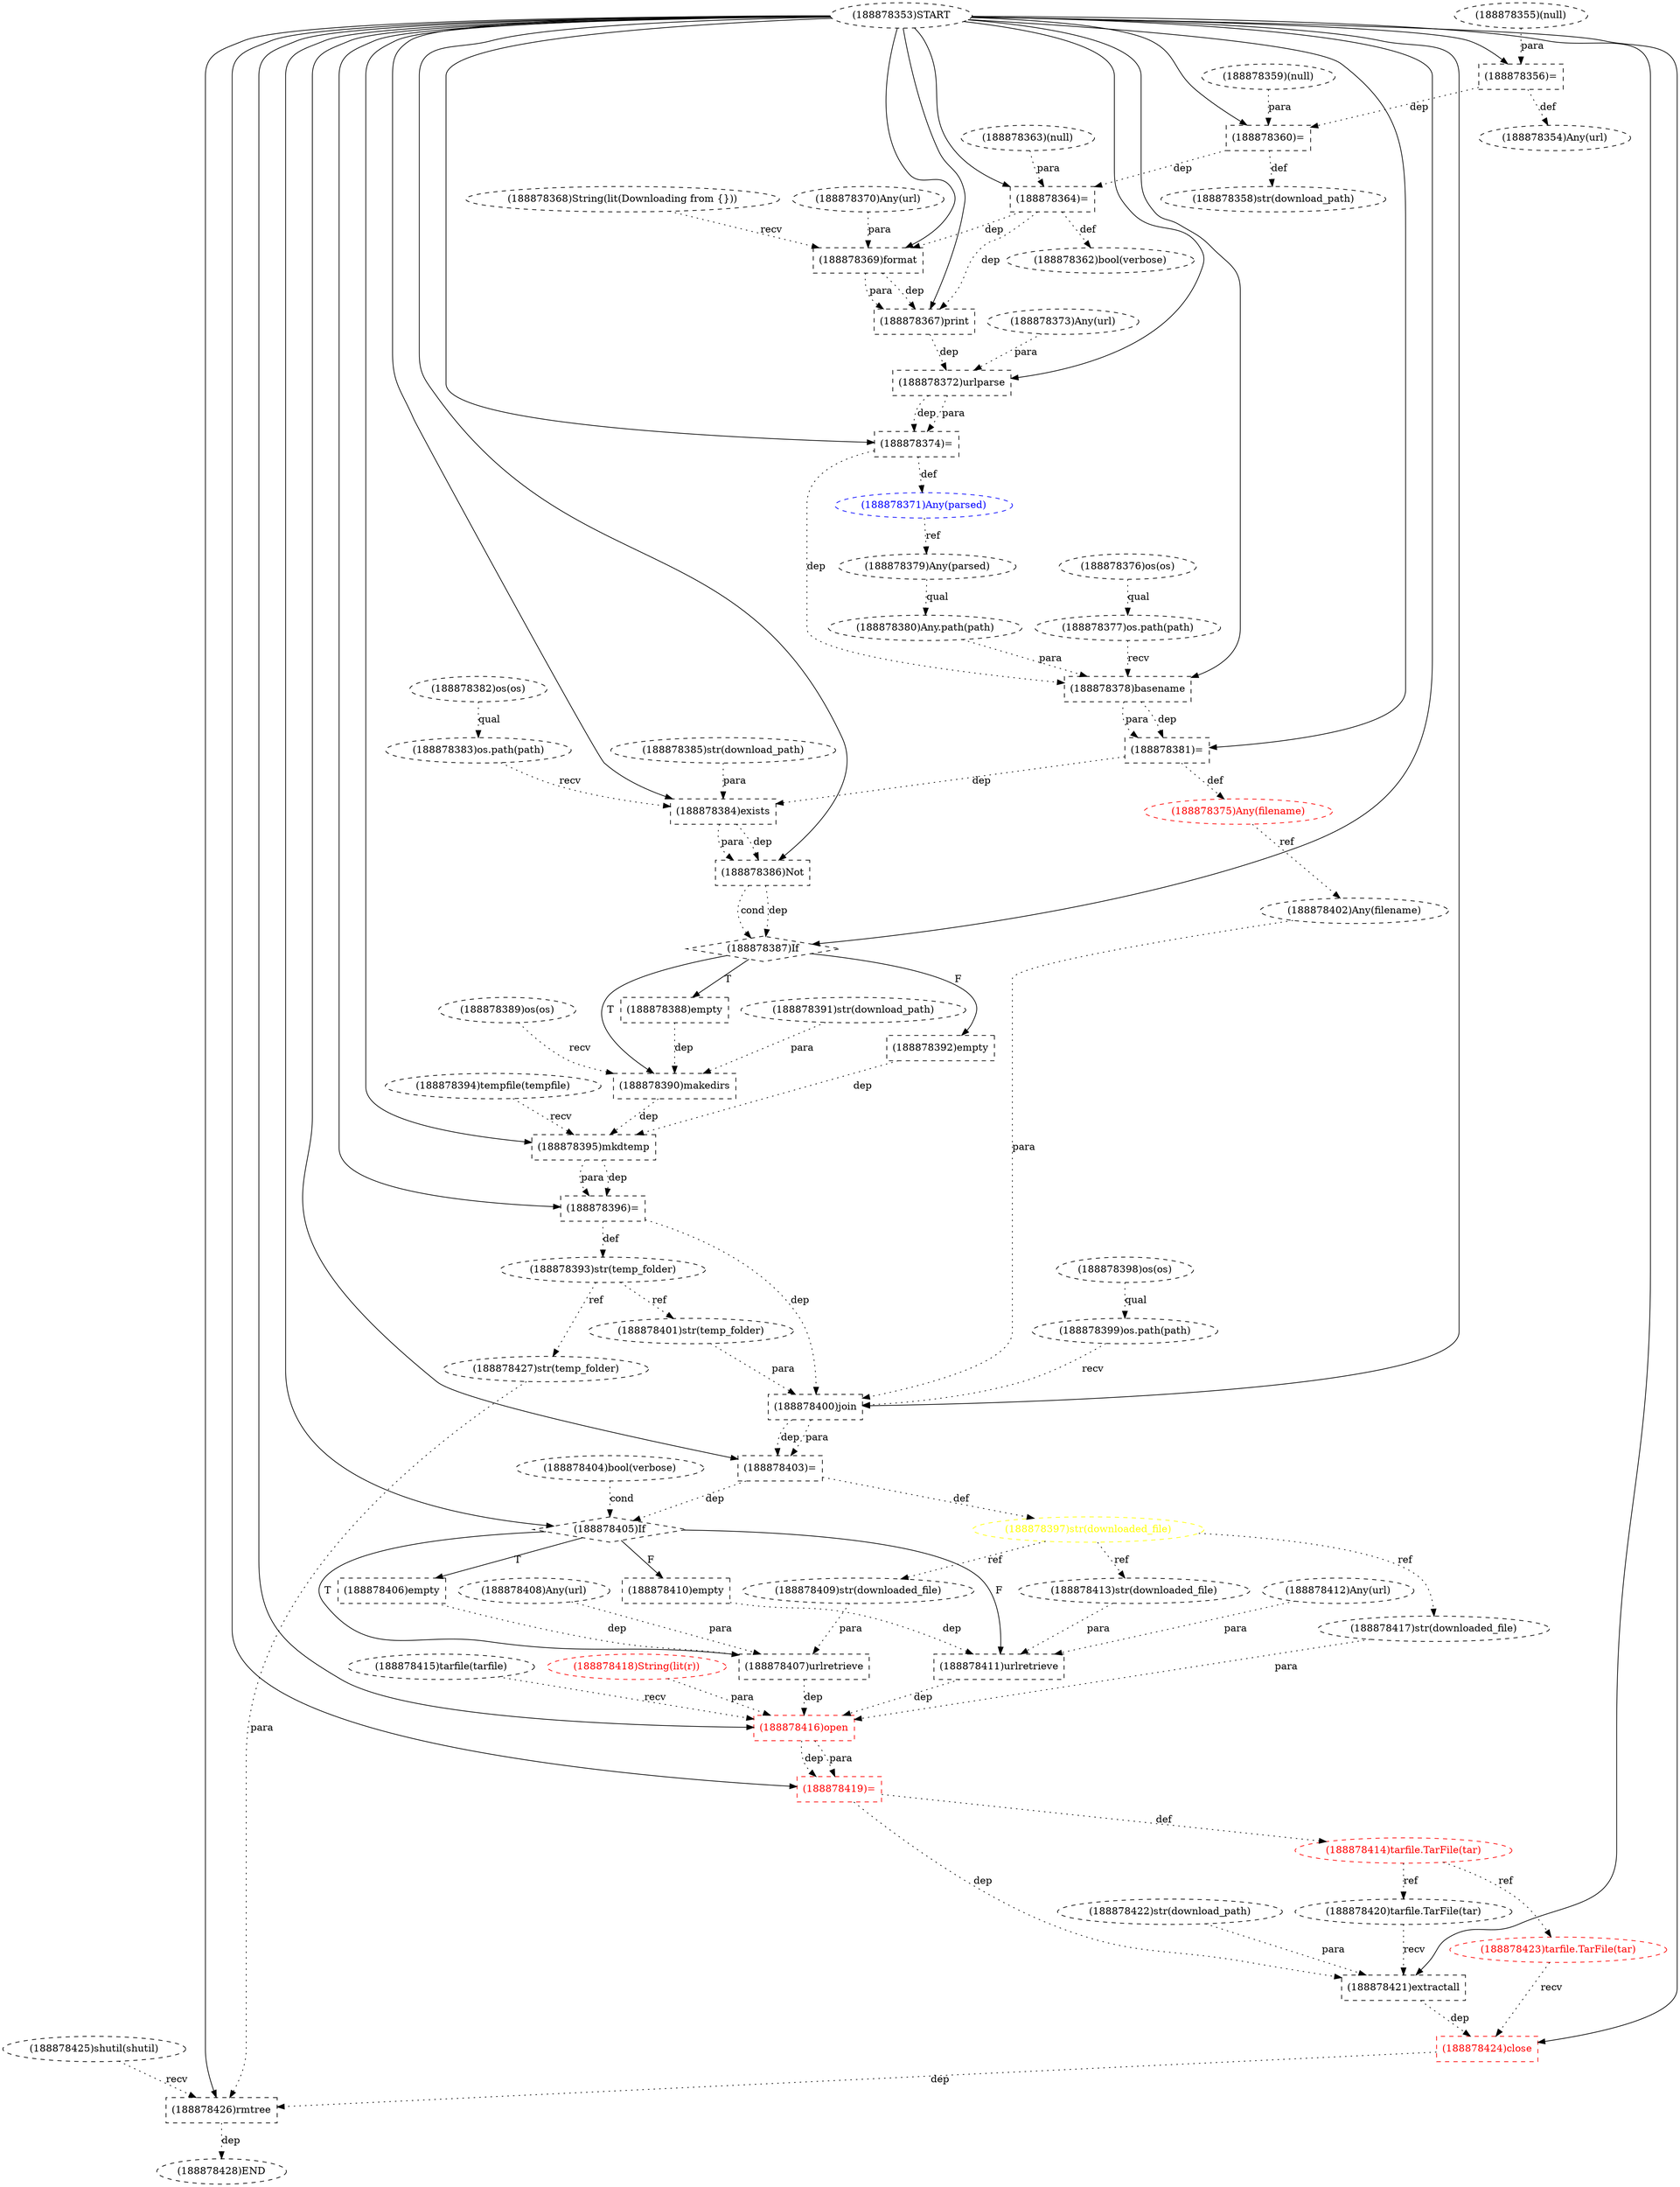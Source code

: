 digraph G {
1 [label="(188878356)=" shape=box style=dashed]
2 [label="(188878402)Any(filename)" shape=ellipse style=dashed]
3 [label="(188878381)=" shape=box style=dashed]
4 [label="(188878387)If" shape=diamond style=dashed]
5 [label="(188878363)(null)" shape=ellipse style=dashed]
6 [label="(188878395)mkdtemp" shape=box style=dashed]
7 [label="(188878360)=" shape=box style=dashed]
8 [label="(188878371)Any(parsed)" shape=ellipse style=dashed color=blue fontcolor=blue]
9 [label="(188878421)extractall" shape=box style=dashed]
10 [label="(188878425)shutil(shutil)" shape=ellipse style=dashed]
11 [label="(188878376)os(os)" shape=ellipse style=dashed]
12 [label="(188878410)empty" shape=box style=dashed]
13 [label="(188878405)If" shape=diamond style=dashed]
14 [label="(188878386)Not" shape=box style=dashed]
15 [label="(188878411)urlretrieve" shape=box style=dashed]
16 [label="(188878414)tarfile.TarFile(tar)" shape=ellipse style=dashed color=red fontcolor=red]
17 [label="(188878355)(null)" shape=ellipse style=dashed]
18 [label="(188878407)urlretrieve" shape=box style=dashed]
19 [label="(188878380)Any.path(path)" shape=ellipse style=dashed]
20 [label="(188878382)os(os)" shape=ellipse style=dashed]
21 [label="(188878396)=" shape=box style=dashed]
22 [label="(188878420)tarfile.TarFile(tar)" shape=ellipse style=dashed]
23 [label="(188878373)Any(url)" shape=ellipse style=dashed]
24 [label="(188878391)str(download_path)" shape=ellipse style=dashed]
25 [label="(188878359)(null)" shape=ellipse style=dashed]
26 [label="(188878404)bool(verbose)" shape=ellipse style=dashed]
27 [label="(188878364)=" shape=box style=dashed]
28 [label="(188878415)tarfile(tarfile)" shape=ellipse style=dashed]
29 [label="(188878377)os.path(path)" shape=ellipse style=dashed]
30 [label="(188878374)=" shape=box style=dashed]
31 [label="(188878419)=" shape=box style=dashed color=red fontcolor=red]
32 [label="(188878358)str(download_path)" shape=ellipse style=dashed]
33 [label="(188878372)urlparse" shape=box style=dashed]
34 [label="(188878375)Any(filename)" shape=ellipse style=dashed color=red fontcolor=red]
35 [label="(188878385)str(download_path)" shape=ellipse style=dashed]
36 [label="(188878424)close" shape=box style=dashed color=red fontcolor=red]
37 [label="(188878406)empty" shape=box style=dashed]
38 [label="(188878390)makedirs" shape=box style=dashed]
39 [label="(188878417)str(downloaded_file)" shape=ellipse style=dashed]
40 [label="(188878389)os(os)" shape=ellipse style=dashed]
41 [label="(188878399)os.path(path)" shape=ellipse style=dashed]
42 [label="(188878393)str(temp_folder)" shape=ellipse style=dashed color=black fontcolor=black]
43 [label="(188878388)empty" shape=box style=dashed]
44 [label="(188878369)format" shape=box style=dashed]
45 [label="(188878378)basename" shape=box style=dashed]
46 [label="(188878392)empty" shape=box style=dashed]
47 [label="(188878383)os.path(path)" shape=ellipse style=dashed]
48 [label="(188878384)exists" shape=box style=dashed]
49 [label="(188878422)str(download_path)" shape=ellipse style=dashed]
50 [label="(188878401)str(temp_folder)" shape=ellipse style=dashed]
51 [label="(188878412)Any(url)" shape=ellipse style=dashed]
52 [label="(188878379)Any(parsed)" shape=ellipse style=dashed]
53 [label="(188878426)rmtree" shape=box style=dashed]
54 [label="(188878400)join" shape=box style=dashed]
55 [label="(188878427)str(temp_folder)" shape=ellipse style=dashed]
56 [label="(188878367)print" shape=box style=dashed]
57 [label="(188878398)os(os)" shape=ellipse style=dashed]
58 [label="(188878416)open" shape=box style=dashed color=red fontcolor=red]
59 [label="(188878413)str(downloaded_file)" shape=ellipse style=dashed]
60 [label="(188878423)tarfile.TarFile(tar)" shape=ellipse style=dashed color=red fontcolor=red]
61 [label="(188878397)str(downloaded_file)" shape=ellipse style=dashed color=yellow fontcolor=yellow]
62 [label="(188878428)END" style=dashed]
63 [label="(188878368)String(lit(Downloading from {}))" shape=ellipse style=dashed]
64 [label="(188878394)tempfile(tempfile)" shape=ellipse style=dashed]
65 [label="(188878409)str(downloaded_file)" shape=ellipse style=dashed]
66 [label="(188878354)Any(url)" shape=ellipse style=dashed]
67 [label="(188878353)START" style=dashed]
68 [label="(188878370)Any(url)" shape=ellipse style=dashed]
69 [label="(188878408)Any(url)" shape=ellipse style=dashed]
70 [label="(188878403)=" shape=box style=dashed]
71 [label="(188878418)String(lit(r))" shape=ellipse style=dashed color=red fontcolor=red]
72 [label="(188878362)bool(verbose)" shape=ellipse style=dashed]
67 -> 1 [label="" style=solid];
17 -> 1 [label="para" style=dotted];
34 -> 2 [label="ref" style=dotted];
67 -> 3 [label="" style=solid];
45 -> 3 [label="dep" style=dotted];
45 -> 3 [label="para" style=dotted];
67 -> 4 [label="" style=solid];
14 -> 4 [label="dep" style=dotted];
14 -> 4 [label="cond" style=dotted];
67 -> 6 [label="" style=solid];
64 -> 6 [label="recv" style=dotted];
38 -> 6 [label="dep" style=dotted];
46 -> 6 [label="dep" style=dotted];
67 -> 7 [label="" style=solid];
25 -> 7 [label="para" style=dotted];
1 -> 7 [label="dep" style=dotted];
30 -> 8 [label="def" style=dotted];
67 -> 9 [label="" style=solid];
22 -> 9 [label="recv" style=dotted];
49 -> 9 [label="para" style=dotted];
31 -> 9 [label="dep" style=dotted];
13 -> 12 [label="F"];
67 -> 13 [label="" style=solid];
26 -> 13 [label="cond" style=dotted];
70 -> 13 [label="dep" style=dotted];
67 -> 14 [label="" style=solid];
48 -> 14 [label="dep" style=dotted];
48 -> 14 [label="para" style=dotted];
13 -> 15 [label="F"];
51 -> 15 [label="para" style=dotted];
59 -> 15 [label="para" style=dotted];
12 -> 15 [label="dep" style=dotted];
31 -> 16 [label="def" style=dotted];
13 -> 18 [label="T"];
69 -> 18 [label="para" style=dotted];
65 -> 18 [label="para" style=dotted];
37 -> 18 [label="dep" style=dotted];
52 -> 19 [label="qual" style=dotted];
67 -> 21 [label="" style=solid];
6 -> 21 [label="dep" style=dotted];
6 -> 21 [label="para" style=dotted];
16 -> 22 [label="ref" style=dotted];
67 -> 27 [label="" style=solid];
5 -> 27 [label="para" style=dotted];
7 -> 27 [label="dep" style=dotted];
11 -> 29 [label="qual" style=dotted];
67 -> 30 [label="" style=solid];
33 -> 30 [label="dep" style=dotted];
33 -> 30 [label="para" style=dotted];
67 -> 31 [label="" style=solid];
58 -> 31 [label="dep" style=dotted];
58 -> 31 [label="para" style=dotted];
7 -> 32 [label="def" style=dotted];
67 -> 33 [label="" style=solid];
23 -> 33 [label="para" style=dotted];
56 -> 33 [label="dep" style=dotted];
3 -> 34 [label="def" style=dotted];
67 -> 36 [label="" style=solid];
60 -> 36 [label="recv" style=dotted];
9 -> 36 [label="dep" style=dotted];
13 -> 37 [label="T"];
4 -> 38 [label="T"];
40 -> 38 [label="recv" style=dotted];
24 -> 38 [label="para" style=dotted];
43 -> 38 [label="dep" style=dotted];
61 -> 39 [label="ref" style=dotted];
57 -> 41 [label="qual" style=dotted];
21 -> 42 [label="def" style=dotted];
4 -> 43 [label="T"];
67 -> 44 [label="" style=solid];
63 -> 44 [label="recv" style=dotted];
68 -> 44 [label="para" style=dotted];
27 -> 44 [label="dep" style=dotted];
67 -> 45 [label="" style=solid];
29 -> 45 [label="recv" style=dotted];
19 -> 45 [label="para" style=dotted];
30 -> 45 [label="dep" style=dotted];
4 -> 46 [label="F"];
20 -> 47 [label="qual" style=dotted];
67 -> 48 [label="" style=solid];
47 -> 48 [label="recv" style=dotted];
35 -> 48 [label="para" style=dotted];
3 -> 48 [label="dep" style=dotted];
42 -> 50 [label="ref" style=dotted];
8 -> 52 [label="ref" style=dotted];
67 -> 53 [label="" style=solid];
10 -> 53 [label="recv" style=dotted];
55 -> 53 [label="para" style=dotted];
36 -> 53 [label="dep" style=dotted];
67 -> 54 [label="" style=solid];
41 -> 54 [label="recv" style=dotted];
50 -> 54 [label="para" style=dotted];
2 -> 54 [label="para" style=dotted];
21 -> 54 [label="dep" style=dotted];
42 -> 55 [label="ref" style=dotted];
67 -> 56 [label="" style=solid];
44 -> 56 [label="dep" style=dotted];
44 -> 56 [label="para" style=dotted];
27 -> 56 [label="dep" style=dotted];
67 -> 58 [label="" style=solid];
28 -> 58 [label="recv" style=dotted];
39 -> 58 [label="para" style=dotted];
71 -> 58 [label="para" style=dotted];
15 -> 58 [label="dep" style=dotted];
18 -> 58 [label="dep" style=dotted];
61 -> 59 [label="ref" style=dotted];
16 -> 60 [label="ref" style=dotted];
70 -> 61 [label="def" style=dotted];
53 -> 62 [label="dep" style=dotted];
61 -> 65 [label="ref" style=dotted];
1 -> 66 [label="def" style=dotted];
67 -> 70 [label="" style=solid];
54 -> 70 [label="dep" style=dotted];
54 -> 70 [label="para" style=dotted];
27 -> 72 [label="def" style=dotted];
}